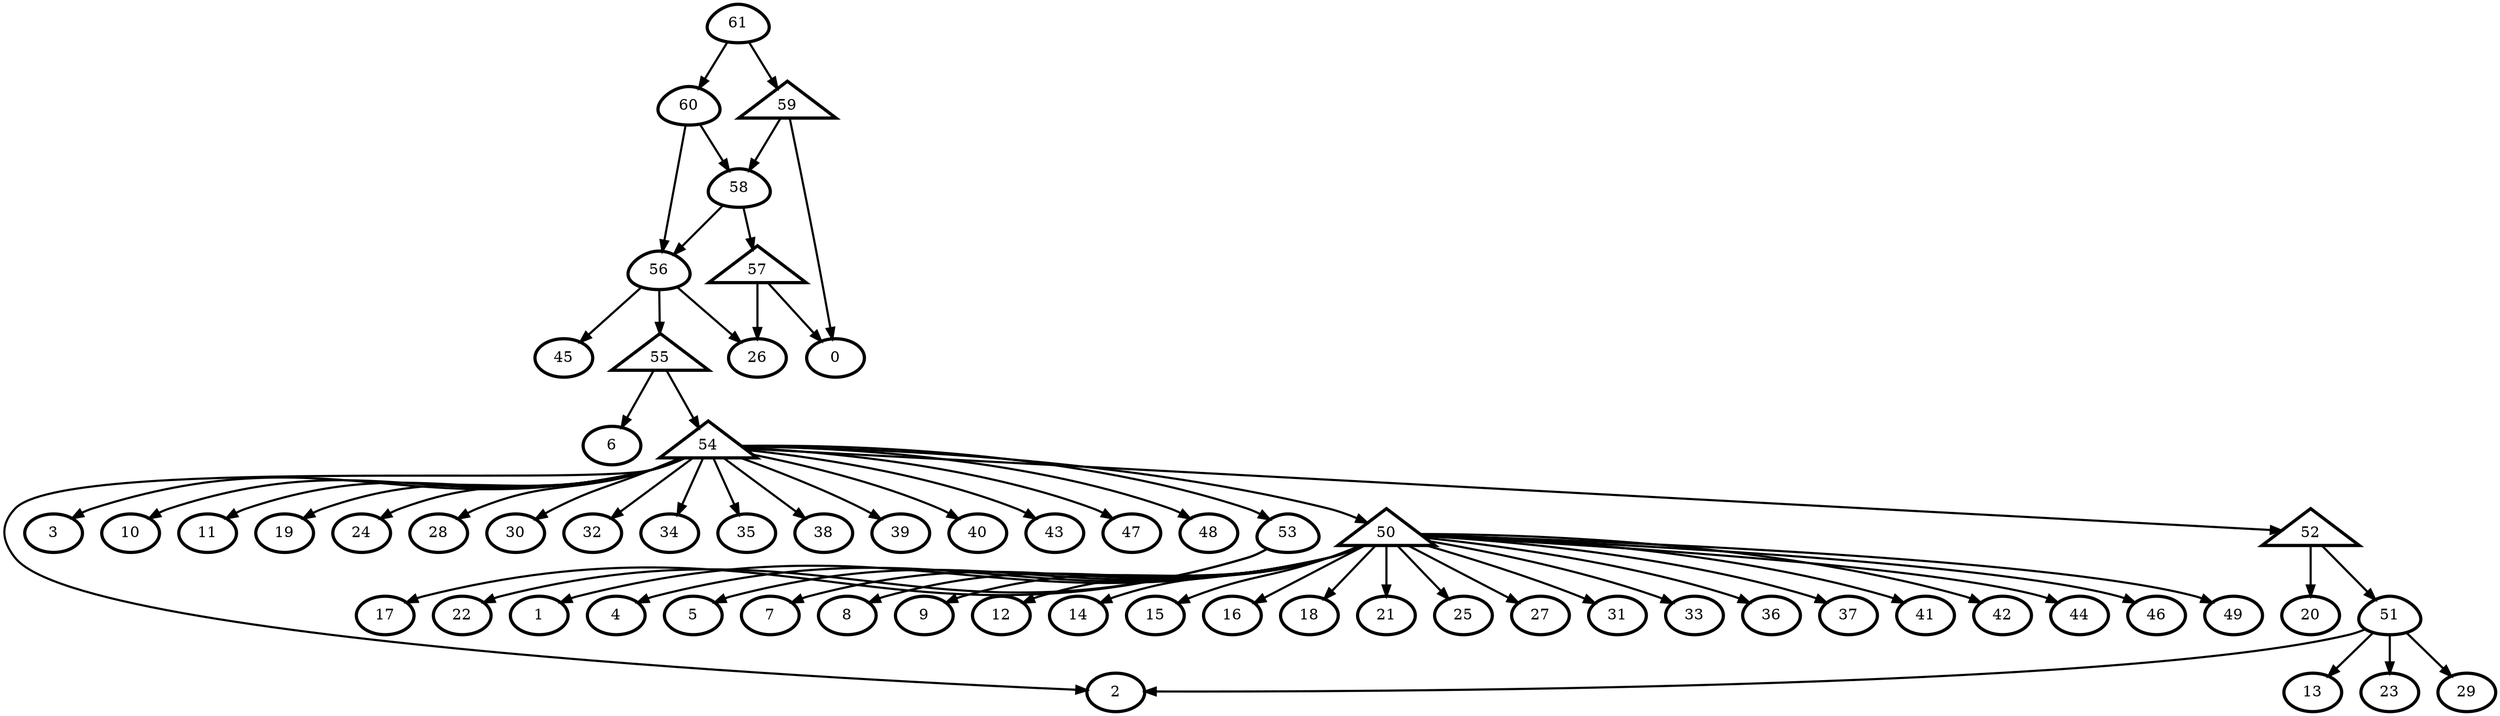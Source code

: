 digraph G {
    0 [penwidth=3,label="0"]
    1 [penwidth=3,label="1"]
    2 [penwidth=3,label="2"]
    3 [penwidth=3,label="3"]
    4 [penwidth=3,label="4"]
    5 [penwidth=3,label="5"]
    6 [penwidth=3,label="6"]
    7 [penwidth=3,label="7"]
    8 [penwidth=3,label="8"]
    9 [penwidth=3,label="9"]
    10 [penwidth=3,label="10"]
    11 [penwidth=3,label="11"]
    12 [penwidth=3,label="12"]
    13 [penwidth=3,label="13"]
    14 [penwidth=3,label="14"]
    15 [penwidth=3,label="15"]
    16 [penwidth=3,label="16"]
    17 [penwidth=3,label="17"]
    18 [penwidth=3,label="18"]
    19 [penwidth=3,label="19"]
    20 [penwidth=3,label="20"]
    21 [penwidth=3,label="21"]
    22 [penwidth=3,label="22"]
    23 [penwidth=3,label="23"]
    24 [penwidth=3,label="24"]
    25 [penwidth=3,label="25"]
    26 [penwidth=3,label="26"]
    27 [penwidth=3,label="27"]
    28 [penwidth=3,label="28"]
    29 [penwidth=3,label="29"]
    30 [penwidth=3,label="30"]
    31 [penwidth=3,label="31"]
    32 [penwidth=3,label="32"]
    33 [penwidth=3,label="33"]
    34 [penwidth=3,label="34"]
    35 [penwidth=3,label="35"]
    36 [penwidth=3,label="36"]
    37 [penwidth=3,label="37"]
    38 [penwidth=3,label="38"]
    39 [penwidth=3,label="39"]
    40 [penwidth=3,label="40"]
    41 [penwidth=3,label="41"]
    42 [penwidth=3,label="42"]
    43 [penwidth=3,label="43"]
    44 [penwidth=3,label="44"]
    45 [penwidth=3,label="45"]
    46 [penwidth=3,label="46"]
    47 [penwidth=3,label="47"]
    48 [penwidth=3,label="48"]
    49 [penwidth=3,label="49"]
    50 [penwidth=3,label="51",shape = "egg"]
    51 [penwidth=3,label="53",shape = "egg"]
    52 [penwidth=3,label="56",shape = "egg"]
    53 [penwidth=3,label="58",shape = "egg"]
    54 [penwidth=3,label="60",shape = "egg"]
    55 [penwidth=3,label="50",shape = "triangle"]
    56 [penwidth=3,label="52",shape = "triangle"]
    57 [penwidth=3,label="54",shape = "triangle"]
    58 [penwidth=3,label="55",shape = "triangle"]
    59 [penwidth=3,label="57",shape = "triangle"]
    60 [penwidth=3,label="59",shape = "triangle"]
    61 [penwidth=3,label="61",shape = "egg"]

    55 -> 7 [penwidth=2]
    55 -> 9 [penwidth=2]
    55 -> 25 [penwidth=2]
    55 -> 33 [penwidth=2]
    55 -> 8 [penwidth=2]
    55 -> 49 [penwidth=2]
    55 -> 14 [penwidth=2]
    55 -> 4 [penwidth=2]
    55 -> 1 [penwidth=2]
    55 -> 16 [penwidth=2]
    55 -> 15 [penwidth=2]
    55 -> 12 [penwidth=2]
    55 -> 21 [penwidth=2]
    55 -> 44 [penwidth=2]
    55 -> 27 [penwidth=2]
    55 -> 41 [penwidth=2]
    55 -> 46 [penwidth=2]
    55 -> 18 [penwidth=2]
    55 -> 42 [penwidth=2]
    55 -> 36 [penwidth=2]
    55 -> 5 [penwidth=2]
    55 -> 37 [penwidth=2]
    55 -> 31 [penwidth=2]
    50 -> 23 [penwidth=2]
    50 -> 13 [penwidth=2]
    50 -> 2 [penwidth=2]
    50 -> 29 [penwidth=2]
    56 -> 20 [penwidth=2]
    56 -> 50 [penwidth=2]
    51 -> 17 [penwidth=2]
    51 -> 22 [penwidth=2]
    57 -> 19 [penwidth=2]
    57 -> 2 [penwidth=2]
    57 -> 32 [penwidth=2]
    57 -> 10 [penwidth=2]
    57 -> 35 [penwidth=2]
    57 -> 43 [penwidth=2]
    57 -> 28 [penwidth=2]
    57 -> 56 [penwidth=2]
    57 -> 11 [penwidth=2]
    57 -> 55 [penwidth=2]
    57 -> 34 [penwidth=2]
    57 -> 38 [penwidth=2]
    57 -> 39 [penwidth=2]
    57 -> 51 [penwidth=2]
    57 -> 40 [penwidth=2]
    57 -> 48 [penwidth=2]
    57 -> 47 [penwidth=2]
    57 -> 3 [penwidth=2]
    57 -> 24 [penwidth=2]
    57 -> 30 [penwidth=2]
    58 -> 57 [penwidth=2]
    58 -> 6 [penwidth=2]
    52 -> 45 [penwidth=2]
    52 -> 26 [penwidth=2]
    52 -> 58 [penwidth=2]
    59 -> 26 [penwidth=2]
    59 -> 0 [penwidth=2]
    53 -> 52 [penwidth=2]
    53 -> 59 [penwidth=2]
    60 -> 53 [penwidth=2]
    60 -> 0 [penwidth=2]
    54 -> 52 [penwidth=2]
    54 -> 53 [penwidth=2]
    61 -> 54 [penwidth=2]
    61 -> 60 [penwidth=2]
}
